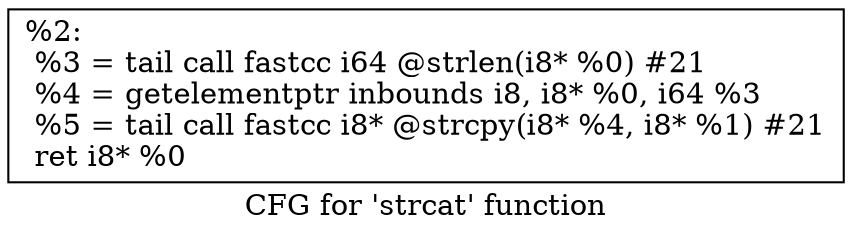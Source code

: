 digraph "CFG for 'strcat' function" {
	label="CFG for 'strcat' function";

	Node0x28d2450 [shape=record,label="{%2:\l  %3 = tail call fastcc i64 @strlen(i8* %0) #21\l  %4 = getelementptr inbounds i8, i8* %0, i64 %3\l  %5 = tail call fastcc i8* @strcpy(i8* %4, i8* %1) #21\l  ret i8* %0\l}"];
}
